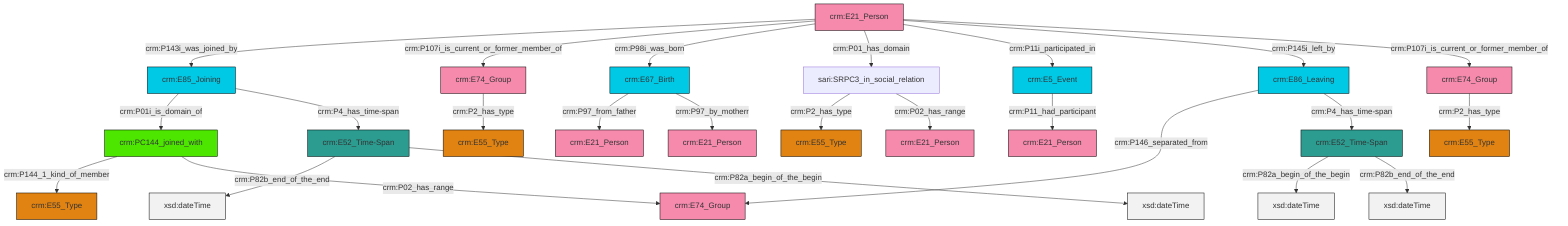 graph TD
classDef Literal fill:#f2f2f2,stroke:#000000;
classDef CRM_Entity fill:#FFFFFF,stroke:#000000;
classDef Temporal_Entity fill:#00C9E6, stroke:#000000;
classDef Type fill:#E18312, stroke:#000000;
classDef Time-Span fill:#2C9C91, stroke:#000000;
classDef Appellation fill:#FFEB7F, stroke:#000000;
classDef Place fill:#008836, stroke:#000000;
classDef Persistent_Item fill:#B266B2, stroke:#000000;
classDef Conceptual_Object fill:#FFD700, stroke:#000000;
classDef Physical_Thing fill:#D2B48C, stroke:#000000;
classDef Actor fill:#f58aad, stroke:#000000;
classDef PC_Classes fill:#4ce600, stroke:#000000;
classDef Multi fill:#cccccc,stroke:#000000;

2["crm:E21_Person"]:::Actor -->|crm:P143i_was_joined_by| 3["crm:E85_Joining"]:::Temporal_Entity
2["crm:E21_Person"]:::Actor -->|crm:P107i_is_current_or_former_member_of| 4["crm:E74_Group"]:::Actor
7["crm:E52_Time-Span"]:::Time-Span -->|crm:P82b_end_of_the_end| 8[xsd:dateTime]:::Literal
7["crm:E52_Time-Span"]:::Time-Span -->|crm:P82a_begin_of_the_begin| 9[xsd:dateTime]:::Literal
2["crm:E21_Person"]:::Actor -->|crm:P98i_was_born| 13["crm:E67_Birth"]:::Temporal_Entity
16["crm:PC144_joined_with"]:::PC_Classes -->|crm:P144_1_kind_of_member| 14["crm:E55_Type"]:::Type
2["crm:E21_Person"]:::Actor -->|crm:P01_has_domain| 23["sari:SRPC3_in_social_relation"]:::Default
2["crm:E21_Person"]:::Actor -->|crm:P11i_participated_in| 21["crm:E5_Event"]:::Temporal_Entity
26["crm:E52_Time-Span"]:::Time-Span -->|crm:P82a_begin_of_the_begin| 27[xsd:dateTime]:::Literal
23["sari:SRPC3_in_social_relation"]:::Default -->|crm:P2_has_type| 28["crm:E55_Type"]:::Type
13["crm:E67_Birth"]:::Temporal_Entity -->|crm:P97_from_father| 10["crm:E21_Person"]:::Actor
3["crm:E85_Joining"]:::Temporal_Entity -->|crm:P01i_is_domain_of| 16["crm:PC144_joined_with"]:::PC_Classes
32["crm:E86_Leaving"]:::Temporal_Entity -->|crm:P146_separated_from| 30["crm:E74_Group"]:::Actor
16["crm:PC144_joined_with"]:::PC_Classes -->|crm:P02_has_range| 30["crm:E74_Group"]:::Actor
5["crm:E74_Group"]:::Actor -->|crm:P2_has_type| 33["crm:E55_Type"]:::Type
3["crm:E85_Joining"]:::Temporal_Entity -->|crm:P4_has_time-span| 7["crm:E52_Time-Span"]:::Time-Span
2["crm:E21_Person"]:::Actor -->|crm:P145i_left_by| 32["crm:E86_Leaving"]:::Temporal_Entity
32["crm:E86_Leaving"]:::Temporal_Entity -->|crm:P4_has_time-span| 26["crm:E52_Time-Span"]:::Time-Span
26["crm:E52_Time-Span"]:::Time-Span -->|crm:P82b_end_of_the_end| 43[xsd:dateTime]:::Literal
4["crm:E74_Group"]:::Actor -->|crm:P2_has_type| 0["crm:E55_Type"]:::Type
23["sari:SRPC3_in_social_relation"]:::Default -->|crm:P02_has_range| 41["crm:E21_Person"]:::Actor
21["crm:E5_Event"]:::Temporal_Entity -->|crm:P11_had_participant| 17["crm:E21_Person"]:::Actor
2["crm:E21_Person"]:::Actor -->|crm:P107i_is_current_or_former_member_of| 5["crm:E74_Group"]:::Actor
13["crm:E67_Birth"]:::Temporal_Entity -->|crm:P97_by_motherr| 24["crm:E21_Person"]:::Actor